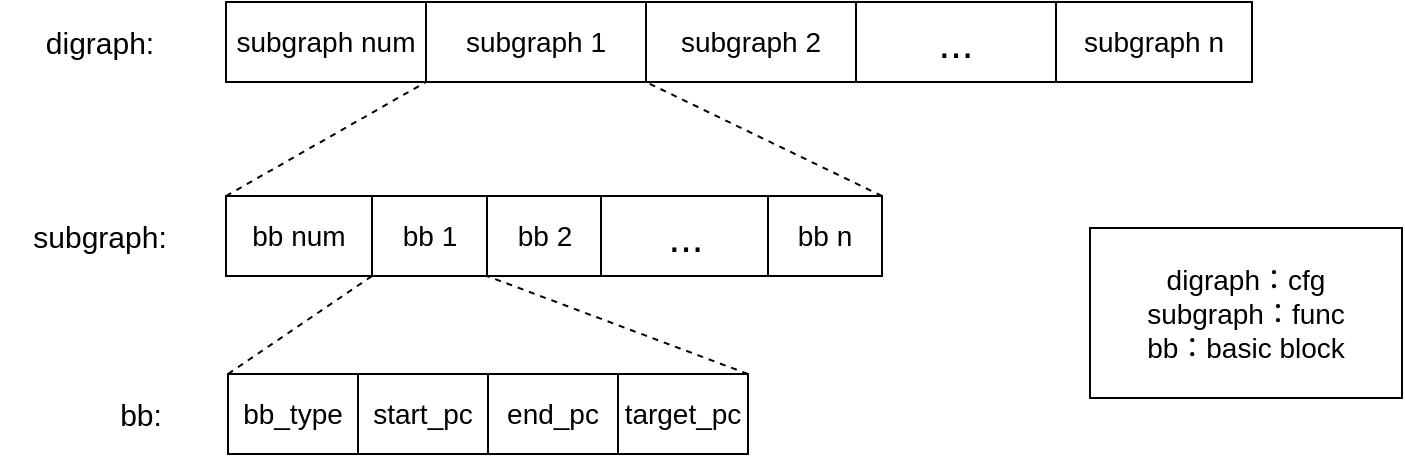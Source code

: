 <mxfile version="21.6.1" type="github">
  <diagram name="第 1 页" id="ugtEYNCoT0SjDMXIqZ7P">
    <mxGraphModel dx="939" dy="534" grid="0" gridSize="10" guides="1" tooltips="1" connect="1" arrows="1" fold="1" page="1" pageScale="1" pageWidth="827" pageHeight="1169" math="0" shadow="0">
      <root>
        <mxCell id="0" />
        <mxCell id="1" parent="0" />
        <mxCell id="d1OhDoUk9ihU9Uq7CjFA-1" value="" style="rounded=0;whiteSpace=wrap;html=1;fillColor=none;" vertex="1" parent="1">
          <mxGeometry x="155" y="267" width="513" height="40" as="geometry" />
        </mxCell>
        <mxCell id="d1OhDoUk9ihU9Uq7CjFA-2" value="&lt;font style=&quot;font-size: 14px;&quot;&gt;subgraph num&lt;/font&gt;" style="rounded=0;whiteSpace=wrap;html=1;fillColor=none;labelBackgroundColor=none;labelBorderColor=none;" vertex="1" parent="1">
          <mxGeometry x="155" y="267" width="100" height="40" as="geometry" />
        </mxCell>
        <mxCell id="d1OhDoUk9ihU9Uq7CjFA-3" value="&lt;font style=&quot;font-size: 15px;&quot;&gt;digraph:&lt;/font&gt;" style="rounded=0;whiteSpace=wrap;html=1;fillColor=none;strokeColor=none;" vertex="1" parent="1">
          <mxGeometry x="42" y="267" width="100" height="40" as="geometry" />
        </mxCell>
        <mxCell id="d1OhDoUk9ihU9Uq7CjFA-4" value="&lt;font style=&quot;font-size: 21px;&quot;&gt;...&lt;/font&gt;" style="rounded=0;whiteSpace=wrap;html=1;fillColor=none;" vertex="1" parent="1">
          <mxGeometry x="470" y="267" width="100" height="40" as="geometry" />
        </mxCell>
        <mxCell id="d1OhDoUk9ihU9Uq7CjFA-5" value="" style="rounded=0;whiteSpace=wrap;html=1;fillColor=none;" vertex="1" parent="1">
          <mxGeometry x="156" y="453" width="260" height="40" as="geometry" />
        </mxCell>
        <mxCell id="d1OhDoUk9ihU9Uq7CjFA-7" value="&lt;font style=&quot;font-size: 14px;&quot;&gt;subgraph 1&lt;/font&gt;" style="rounded=0;whiteSpace=wrap;html=1;fillColor=default;labelBorderColor=none;" vertex="1" parent="1">
          <mxGeometry x="255" y="267" width="110" height="40" as="geometry" />
        </mxCell>
        <mxCell id="d1OhDoUk9ihU9Uq7CjFA-8" value="&lt;font style=&quot;font-size: 14px;&quot;&gt;subgraph 2&lt;/font&gt;" style="rounded=0;whiteSpace=wrap;html=1;fillColor=none;" vertex="1" parent="1">
          <mxGeometry x="365" y="267" width="105" height="40" as="geometry" />
        </mxCell>
        <mxCell id="d1OhDoUk9ihU9Uq7CjFA-9" value="&lt;font style=&quot;font-size: 14px;&quot;&gt;subgraph n&lt;/font&gt;" style="rounded=0;whiteSpace=wrap;html=1;fillColor=none;" vertex="1" parent="1">
          <mxGeometry x="570" y="267" width="98" height="40" as="geometry" />
        </mxCell>
        <mxCell id="d1OhDoUk9ihU9Uq7CjFA-11" value="" style="rounded=0;whiteSpace=wrap;html=1;fillColor=none;" vertex="1" parent="1">
          <mxGeometry x="155" y="364" width="328" height="40" as="geometry" />
        </mxCell>
        <mxCell id="d1OhDoUk9ihU9Uq7CjFA-12" value="&lt;font style=&quot;font-size: 14px;&quot;&gt;bb num&lt;/font&gt;" style="rounded=0;whiteSpace=wrap;html=1;fillColor=none;" vertex="1" parent="1">
          <mxGeometry x="155" y="364" width="73" height="40" as="geometry" />
        </mxCell>
        <mxCell id="d1OhDoUk9ihU9Uq7CjFA-13" value="&lt;font style=&quot;font-size: 15px;&quot;&gt;subgraph:&lt;/font&gt;" style="rounded=0;whiteSpace=wrap;html=1;fillColor=none;strokeColor=none;" vertex="1" parent="1">
          <mxGeometry x="42" y="364" width="100" height="40" as="geometry" />
        </mxCell>
        <mxCell id="d1OhDoUk9ihU9Uq7CjFA-15" value="&lt;font style=&quot;font-size: 14px;&quot;&gt;bb n&lt;/font&gt;" style="rounded=0;whiteSpace=wrap;html=1;fillColor=none;" vertex="1" parent="1">
          <mxGeometry x="426" y="364" width="57" height="40" as="geometry" />
        </mxCell>
        <mxCell id="d1OhDoUk9ihU9Uq7CjFA-16" value="&lt;font style=&quot;font-size: 14px;&quot;&gt;digraph：cfg&lt;br&gt;subgraph：func&lt;br&gt;bb：basic block&lt;br&gt;&lt;/font&gt;" style="rounded=0;whiteSpace=wrap;html=1;fillColor=none;align=center;" vertex="1" parent="1">
          <mxGeometry x="587" y="380" width="156" height="85" as="geometry" />
        </mxCell>
        <mxCell id="d1OhDoUk9ihU9Uq7CjFA-19" value="&lt;font style=&quot;font-size: 14px;&quot;&gt;bb 2&lt;/font&gt;" style="rounded=0;whiteSpace=wrap;html=1;fillColor=none;" vertex="1" parent="1">
          <mxGeometry x="285.5" y="364" width="57" height="40" as="geometry" />
        </mxCell>
        <mxCell id="d1OhDoUk9ihU9Uq7CjFA-20" value="&lt;font style=&quot;font-size: 14px;&quot;&gt;bb 1&lt;/font&gt;" style="rounded=0;whiteSpace=wrap;html=1;fillColor=none;" vertex="1" parent="1">
          <mxGeometry x="228" y="364" width="57.5" height="40" as="geometry" />
        </mxCell>
        <mxCell id="d1OhDoUk9ihU9Uq7CjFA-21" value="&lt;font style=&quot;font-size: 21px;&quot;&gt;...&lt;/font&gt;" style="rounded=0;whiteSpace=wrap;html=1;fillColor=none;" vertex="1" parent="1">
          <mxGeometry x="342.5" y="364" width="83.5" height="40" as="geometry" />
        </mxCell>
        <mxCell id="d1OhDoUk9ihU9Uq7CjFA-25" value="&lt;font style=&quot;font-size: 14px;&quot;&gt;start_pc&lt;/font&gt;" style="rounded=0;whiteSpace=wrap;html=1;fillColor=none;" vertex="1" parent="1">
          <mxGeometry x="221" y="453" width="65" height="40" as="geometry" />
        </mxCell>
        <mxCell id="d1OhDoUk9ihU9Uq7CjFA-27" value="&lt;font style=&quot;font-size: 15px;&quot;&gt;bb:&lt;/font&gt;" style="rounded=0;whiteSpace=wrap;html=1;fillColor=none;strokeColor=none;" vertex="1" parent="1">
          <mxGeometry x="97" y="453" width="31" height="40" as="geometry" />
        </mxCell>
        <mxCell id="d1OhDoUk9ihU9Uq7CjFA-28" value="&lt;font style=&quot;font-size: 14px;&quot;&gt;end_pc&lt;/font&gt;" style="rounded=0;whiteSpace=wrap;html=1;fillColor=none;" vertex="1" parent="1">
          <mxGeometry x="286" y="453" width="65" height="40" as="geometry" />
        </mxCell>
        <mxCell id="d1OhDoUk9ihU9Uq7CjFA-43" value="" style="endArrow=none;dashed=1;html=1;rounded=0;entryX=0;entryY=1;entryDx=0;entryDy=0;exitX=0;exitY=0;exitDx=0;exitDy=0;fontStyle=0" edge="1" parent="1" source="d1OhDoUk9ihU9Uq7CjFA-12" target="d1OhDoUk9ihU9Uq7CjFA-7">
          <mxGeometry width="50" height="50" relative="1" as="geometry">
            <mxPoint x="375" y="342" as="sourcePoint" />
            <mxPoint x="446" y="323" as="targetPoint" />
          </mxGeometry>
        </mxCell>
        <mxCell id="d1OhDoUk9ihU9Uq7CjFA-44" value="" style="endArrow=none;dashed=1;html=1;rounded=0;entryX=0;entryY=1;entryDx=0;entryDy=0;exitX=1;exitY=0;exitDx=0;exitDy=0;" edge="1" parent="1" source="d1OhDoUk9ihU9Uq7CjFA-11" target="d1OhDoUk9ihU9Uq7CjFA-8">
          <mxGeometry width="50" height="50" relative="1" as="geometry">
            <mxPoint x="805.0" y="364.0" as="sourcePoint" />
            <mxPoint x="407" y="318" as="targetPoint" />
          </mxGeometry>
        </mxCell>
        <mxCell id="d1OhDoUk9ihU9Uq7CjFA-49" value="&lt;span style=&quot;font-size: 14px;&quot;&gt;bb_type&lt;/span&gt;" style="rounded=0;whiteSpace=wrap;html=1;fillColor=none;" vertex="1" parent="1">
          <mxGeometry x="156" y="453" width="65" height="40" as="geometry" />
        </mxCell>
        <mxCell id="d1OhDoUk9ihU9Uq7CjFA-51" value="&lt;font style=&quot;font-size: 14px;&quot;&gt;target_pc&lt;/font&gt;" style="rounded=0;whiteSpace=wrap;html=1;fillColor=none;" vertex="1" parent="1">
          <mxGeometry x="351" y="453" width="65" height="40" as="geometry" />
        </mxCell>
        <mxCell id="d1OhDoUk9ihU9Uq7CjFA-56" value="" style="endArrow=none;dashed=1;html=1;rounded=0;entryX=0;entryY=1;entryDx=0;entryDy=0;exitX=0;exitY=0;exitDx=0;exitDy=0;" edge="1" parent="1" source="d1OhDoUk9ihU9Uq7CjFA-49" target="d1OhDoUk9ihU9Uq7CjFA-20">
          <mxGeometry width="50" height="50" relative="1" as="geometry">
            <mxPoint x="174" y="469" as="sourcePoint" />
            <mxPoint x="224" y="419" as="targetPoint" />
          </mxGeometry>
        </mxCell>
        <mxCell id="d1OhDoUk9ihU9Uq7CjFA-57" value="" style="endArrow=none;dashed=1;html=1;rounded=0;entryX=1;entryY=1;entryDx=0;entryDy=0;exitX=1;exitY=0;exitDx=0;exitDy=0;" edge="1" parent="1" source="d1OhDoUk9ihU9Uq7CjFA-51" target="d1OhDoUk9ihU9Uq7CjFA-20">
          <mxGeometry width="50" height="50" relative="1" as="geometry">
            <mxPoint x="267" y="566" as="sourcePoint" />
            <mxPoint x="317" y="516" as="targetPoint" />
          </mxGeometry>
        </mxCell>
      </root>
    </mxGraphModel>
  </diagram>
</mxfile>
